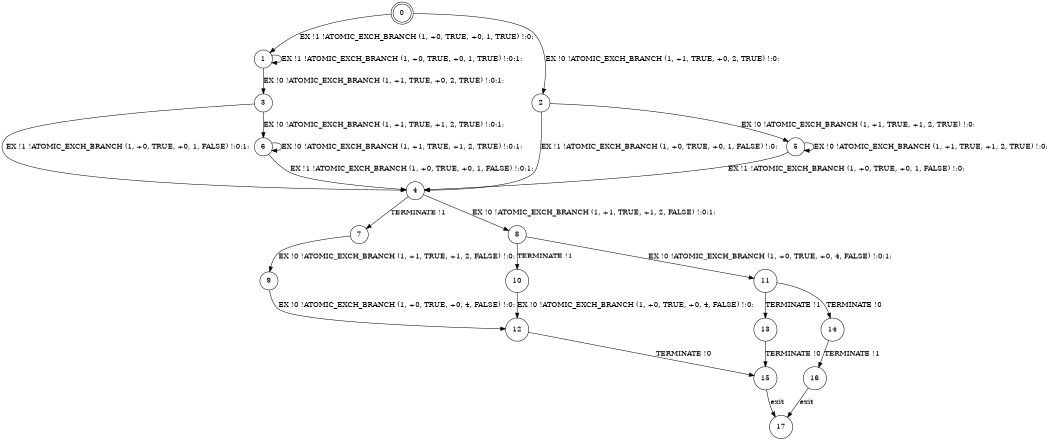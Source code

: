 digraph BCG {
size = "7, 10.5";
center = TRUE;
node [shape = circle];
0 [peripheries = 2];
0 -> 1 [label = "EX !1 !ATOMIC_EXCH_BRANCH (1, +0, TRUE, +0, 1, TRUE) !:0:"];
0 -> 2 [label = "EX !0 !ATOMIC_EXCH_BRANCH (1, +1, TRUE, +0, 2, TRUE) !:0:"];
1 -> 3 [label = "EX !0 !ATOMIC_EXCH_BRANCH (1, +1, TRUE, +0, 2, TRUE) !:0:1:"];
1 -> 1 [label = "EX !1 !ATOMIC_EXCH_BRANCH (1, +0, TRUE, +0, 1, TRUE) !:0:1:"];
2 -> 4 [label = "EX !1 !ATOMIC_EXCH_BRANCH (1, +0, TRUE, +0, 1, FALSE) !:0:"];
2 -> 5 [label = "EX !0 !ATOMIC_EXCH_BRANCH (1, +1, TRUE, +1, 2, TRUE) !:0:"];
3 -> 4 [label = "EX !1 !ATOMIC_EXCH_BRANCH (1, +0, TRUE, +0, 1, FALSE) !:0:1:"];
3 -> 6 [label = "EX !0 !ATOMIC_EXCH_BRANCH (1, +1, TRUE, +1, 2, TRUE) !:0:1:"];
4 -> 7 [label = "TERMINATE !1"];
4 -> 8 [label = "EX !0 !ATOMIC_EXCH_BRANCH (1, +1, TRUE, +1, 2, FALSE) !:0:1:"];
5 -> 4 [label = "EX !1 !ATOMIC_EXCH_BRANCH (1, +0, TRUE, +0, 1, FALSE) !:0:"];
5 -> 5 [label = "EX !0 !ATOMIC_EXCH_BRANCH (1, +1, TRUE, +1, 2, TRUE) !:0:"];
6 -> 4 [label = "EX !1 !ATOMIC_EXCH_BRANCH (1, +0, TRUE, +0, 1, FALSE) !:0:1:"];
6 -> 6 [label = "EX !0 !ATOMIC_EXCH_BRANCH (1, +1, TRUE, +1, 2, TRUE) !:0:1:"];
7 -> 9 [label = "EX !0 !ATOMIC_EXCH_BRANCH (1, +1, TRUE, +1, 2, FALSE) !:0:"];
8 -> 10 [label = "TERMINATE !1"];
8 -> 11 [label = "EX !0 !ATOMIC_EXCH_BRANCH (1, +0, TRUE, +0, 4, FALSE) !:0:1:"];
9 -> 12 [label = "EX !0 !ATOMIC_EXCH_BRANCH (1, +0, TRUE, +0, 4, FALSE) !:0:"];
10 -> 12 [label = "EX !0 !ATOMIC_EXCH_BRANCH (1, +0, TRUE, +0, 4, FALSE) !:0:"];
11 -> 13 [label = "TERMINATE !1"];
11 -> 14 [label = "TERMINATE !0"];
12 -> 15 [label = "TERMINATE !0"];
13 -> 15 [label = "TERMINATE !0"];
14 -> 16 [label = "TERMINATE !1"];
15 -> 17 [label = "exit"];
16 -> 17 [label = "exit"];
}
